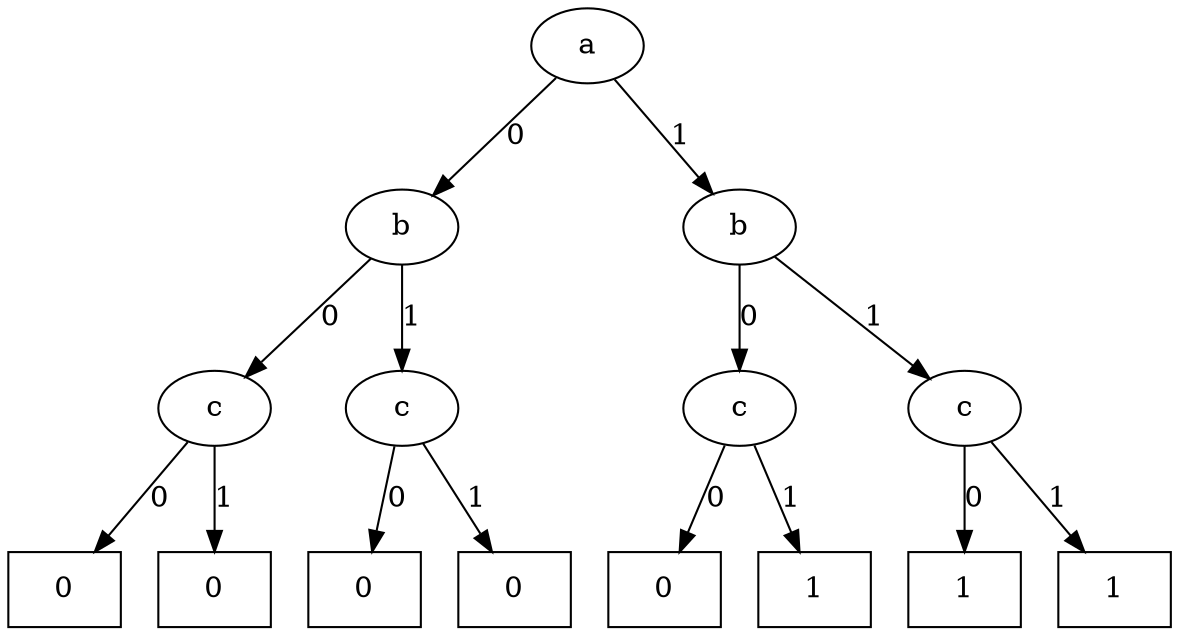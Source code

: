 digraph Figure2 {
node[shape=oval];
1[label="a"];
node[shape=oval];
2[label="b"];
node[shape=oval];
3[label="b"];
node[shape=oval];
4[label="c"];
node[shape=oval];
5[label="c"];
node[shape=oval];
6[label="c"];
node[shape=oval];
7[label="c"];
node[shape=rectangle];
8[label="0"];
node[shape=rectangle];
9[label="0"];
node[shape=rectangle];
10[label="0"];
node[shape=rectangle];
11[label="0"];
node[shape=rectangle];
12[label="0"];
node[shape=rectangle];
13[label="1"];
node[shape=rectangle];
14[label="1"];
node[shape=rectangle];
15[label="1"];

1->2[label=0];
1->3[label=1];
2->4[label=0];
2->5[label=1];
3->6[label=0];
3->7[label=1];
4->8[label=0];
4->9[label=1];
5->10[label=0];
5->11[label=1];
6->12[label=0];
6->13[label=1];
7->14[label=0];
7->15[label=1];
}

